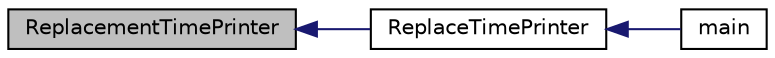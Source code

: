 digraph "ReplacementTimePrinter"
{
  edge [fontname="Helvetica",fontsize="10",labelfontname="Helvetica",labelfontsize="10"];
  node [fontname="Helvetica",fontsize="10",shape=record];
  rankdir="LR";
  Node1 [label="ReplacementTimePrinter",height=0.2,width=0.4,color="black", fillcolor="grey75", style="filled", fontcolor="black"];
  Node1 -> Node2 [dir="back",color="midnightblue",fontsize="10",style="solid"];
  Node2 [label="ReplaceTimePrinter",height=0.2,width=0.4,color="black", fillcolor="white", style="filled",URL="$dd/d8e/sample-log-time-format_8cc.html#a27a66c094f2b03c9ec552bec80ba840b"];
  Node2 -> Node3 [dir="back",color="midnightblue",fontsize="10",style="solid"];
  Node3 [label="main",height=0.2,width=0.4,color="black", fillcolor="white", style="filled",URL="$dd/d8e/sample-log-time-format_8cc.html#a0ddf1224851353fc92bfbff6f499fa97"];
}
